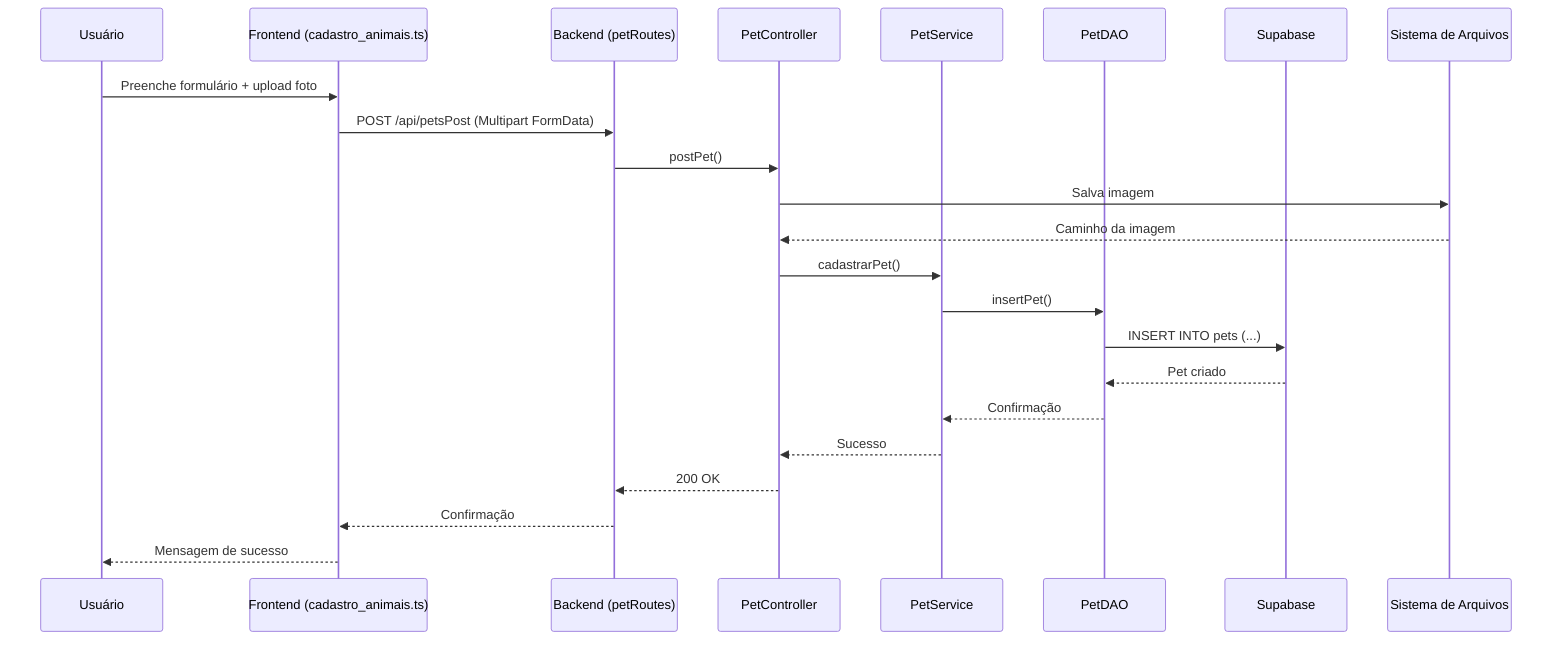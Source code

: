 sequenceDiagram
    participant U as Usuário
    participant F as Frontend (cadastro_animais.ts)
    participant B as Backend (petRoutes)
    participant C as PetController
    participant S as PetService
    participant D as PetDAO
    participant DB as Supabase
    participant FS as Sistema de Arquivos
    
    U->>F: Preenche formulário + upload foto
    F->>B: POST /api/petsPost (Multipart FormData)
    B->>C: postPet()
    C->>FS: Salva imagem
    FS-->>C: Caminho da imagem
    C->>S: cadastrarPet()
    S->>D: insertPet()
    D->>DB: INSERT INTO pets (...)
    DB-->>D: Pet criado
    D-->>S: Confirmação
    S-->>C: Sucesso
    C-->>B: 200 OK
    B-->>F: Confirmação
    F-->>U: Mensagem de sucesso